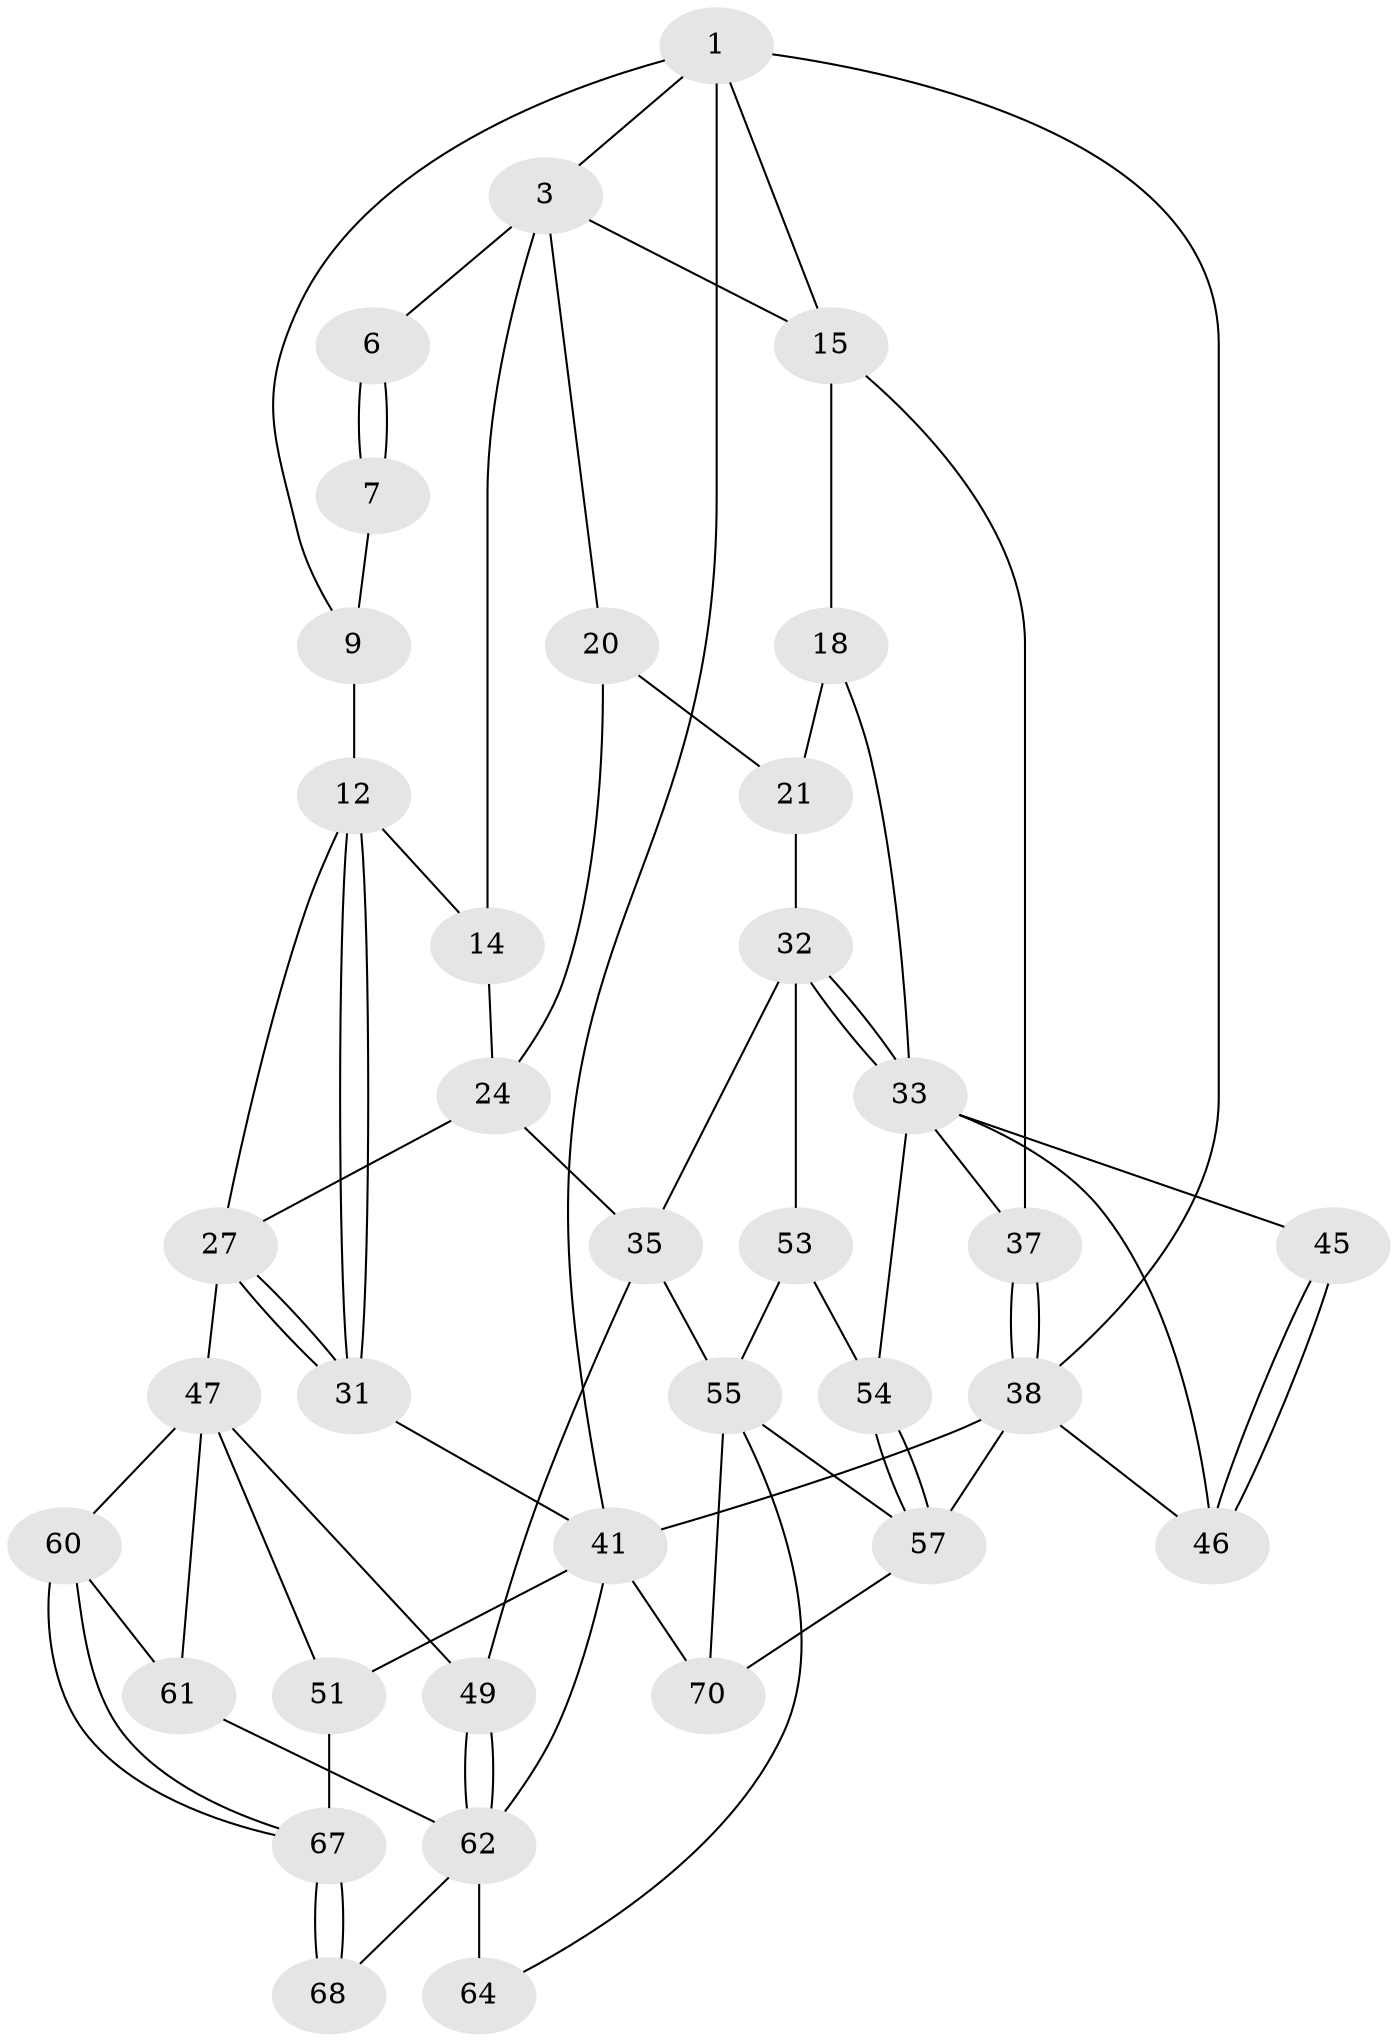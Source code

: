 // original degree distribution, {3: 0.05555555555555555, 5: 0.4722222222222222, 6: 0.25, 4: 0.2222222222222222}
// Generated by graph-tools (version 1.1) at 2025/16/03/09/25 04:16:53]
// undirected, 36 vertices, 74 edges
graph export_dot {
graph [start="1"]
  node [color=gray90,style=filled];
  1 [pos="+0.8159898484902774+0",super="+2+8"];
  3 [pos="+0.3883200663490786+0.08979385302217872",super="+4"];
  6 [pos="+0.7986496490616573+0.17864746964483127"];
  7 [pos="+0.8159001060109266+0",super="+10"];
  9 [pos="+1+0.14566984962400228"];
  12 [pos="+1+0.30422029305486625",super="+13"];
  14 [pos="+0.7931633490006638+0.3805100141834805",super="+23"];
  15 [pos="+0.215558294870435+0.22397394387760375",super="+16"];
  18 [pos="+0.15612196458429187+0.3256905950913084",super="+22"];
  20 [pos="+0.3793567553923652+0.3005868044747538",super="+25"];
  21 [pos="+0.2903054989107762+0.42896976593649505",super="+26"];
  24 [pos="+0.5410245002008683+0.5264492585483759",super="+30"];
  27 [pos="+0.7985204070601907+0.4045838276791917",super="+28"];
  31 [pos="+1+0.587428126330414",super="+43"];
  32 [pos="+0.36233211567325213+0.6097367777497184",super="+36"];
  33 [pos="+0.2890257867633587+0.6296622350320911",super="+44+34"];
  35 [pos="+0.5204685894143203+0.6349227241884983",super="+50"];
  37 [pos="+0+0.5210740295764442"];
  38 [pos="+0+1",super="+59"];
  41 [pos="+1+1",super="+72+42"];
  45 [pos="+0.18170928936425113+0.7108141498583688"];
  46 [pos="+0.13826541792447797+0.7695377090349094"];
  47 [pos="+0.7754377043378773+0.5858828331066068",super="+48+52"];
  49 [pos="+0.6763048351648747+0.7099155272187242"];
  51 [pos="+1+0.7418970285947059"];
  53 [pos="+0.4314781185256929+0.7558479771203596"];
  54 [pos="+0.3145493142953695+0.7460162140161742"];
  55 [pos="+0.5329661921464623+0.8394040659005244",super="+56+65"];
  57 [pos="+0.20279242883101176+1",super="+58"];
  60 [pos="+0.8024342203622084+0.8008274881564017"];
  61 [pos="+0.8016586289924632+0.801129044760906"];
  62 [pos="+0.7073558057638673+0.8476367483252005",super="+63+66"];
  64 [pos="+0.5511088859022959+0.8706558530186591"];
  67 [pos="+0.941594472973552+0.8598346403377053"];
  68 [pos="+0.8009804587490472+0.9933624148512449"];
  70 [pos="+0.3120751155342251+1"];
  1 -- 3;
  1 -- 38;
  1 -- 9;
  1 -- 41;
  1 -- 15;
  3 -- 15;
  3 -- 20;
  3 -- 6;
  3 -- 14 [weight=2];
  6 -- 7 [weight=2];
  6 -- 7;
  7 -- 9;
  9 -- 12;
  12 -- 31;
  12 -- 31;
  12 -- 27;
  12 -- 14;
  14 -- 24;
  15 -- 18;
  15 -- 37;
  18 -- 21;
  18 -- 33;
  20 -- 21 [weight=2];
  20 -- 24;
  21 -- 32;
  24 -- 35;
  24 -- 27;
  27 -- 31 [weight=2];
  27 -- 31;
  27 -- 47;
  31 -- 41;
  32 -- 33;
  32 -- 33;
  32 -- 35;
  32 -- 53;
  33 -- 45 [weight=2];
  33 -- 54;
  33 -- 37;
  33 -- 46;
  35 -- 49;
  35 -- 55;
  37 -- 38;
  37 -- 38;
  38 -- 41;
  38 -- 46;
  38 -- 57;
  41 -- 70;
  41 -- 62;
  41 -- 51;
  45 -- 46;
  45 -- 46;
  47 -- 49;
  47 -- 61;
  47 -- 51;
  47 -- 60;
  49 -- 62;
  49 -- 62;
  51 -- 67;
  53 -- 54;
  53 -- 55;
  54 -- 57;
  54 -- 57;
  55 -- 57;
  55 -- 64;
  55 -- 70;
  57 -- 70;
  60 -- 61;
  60 -- 67;
  60 -- 67;
  61 -- 62;
  62 -- 64 [weight=2];
  62 -- 68 [weight=2];
  67 -- 68;
  67 -- 68;
}
